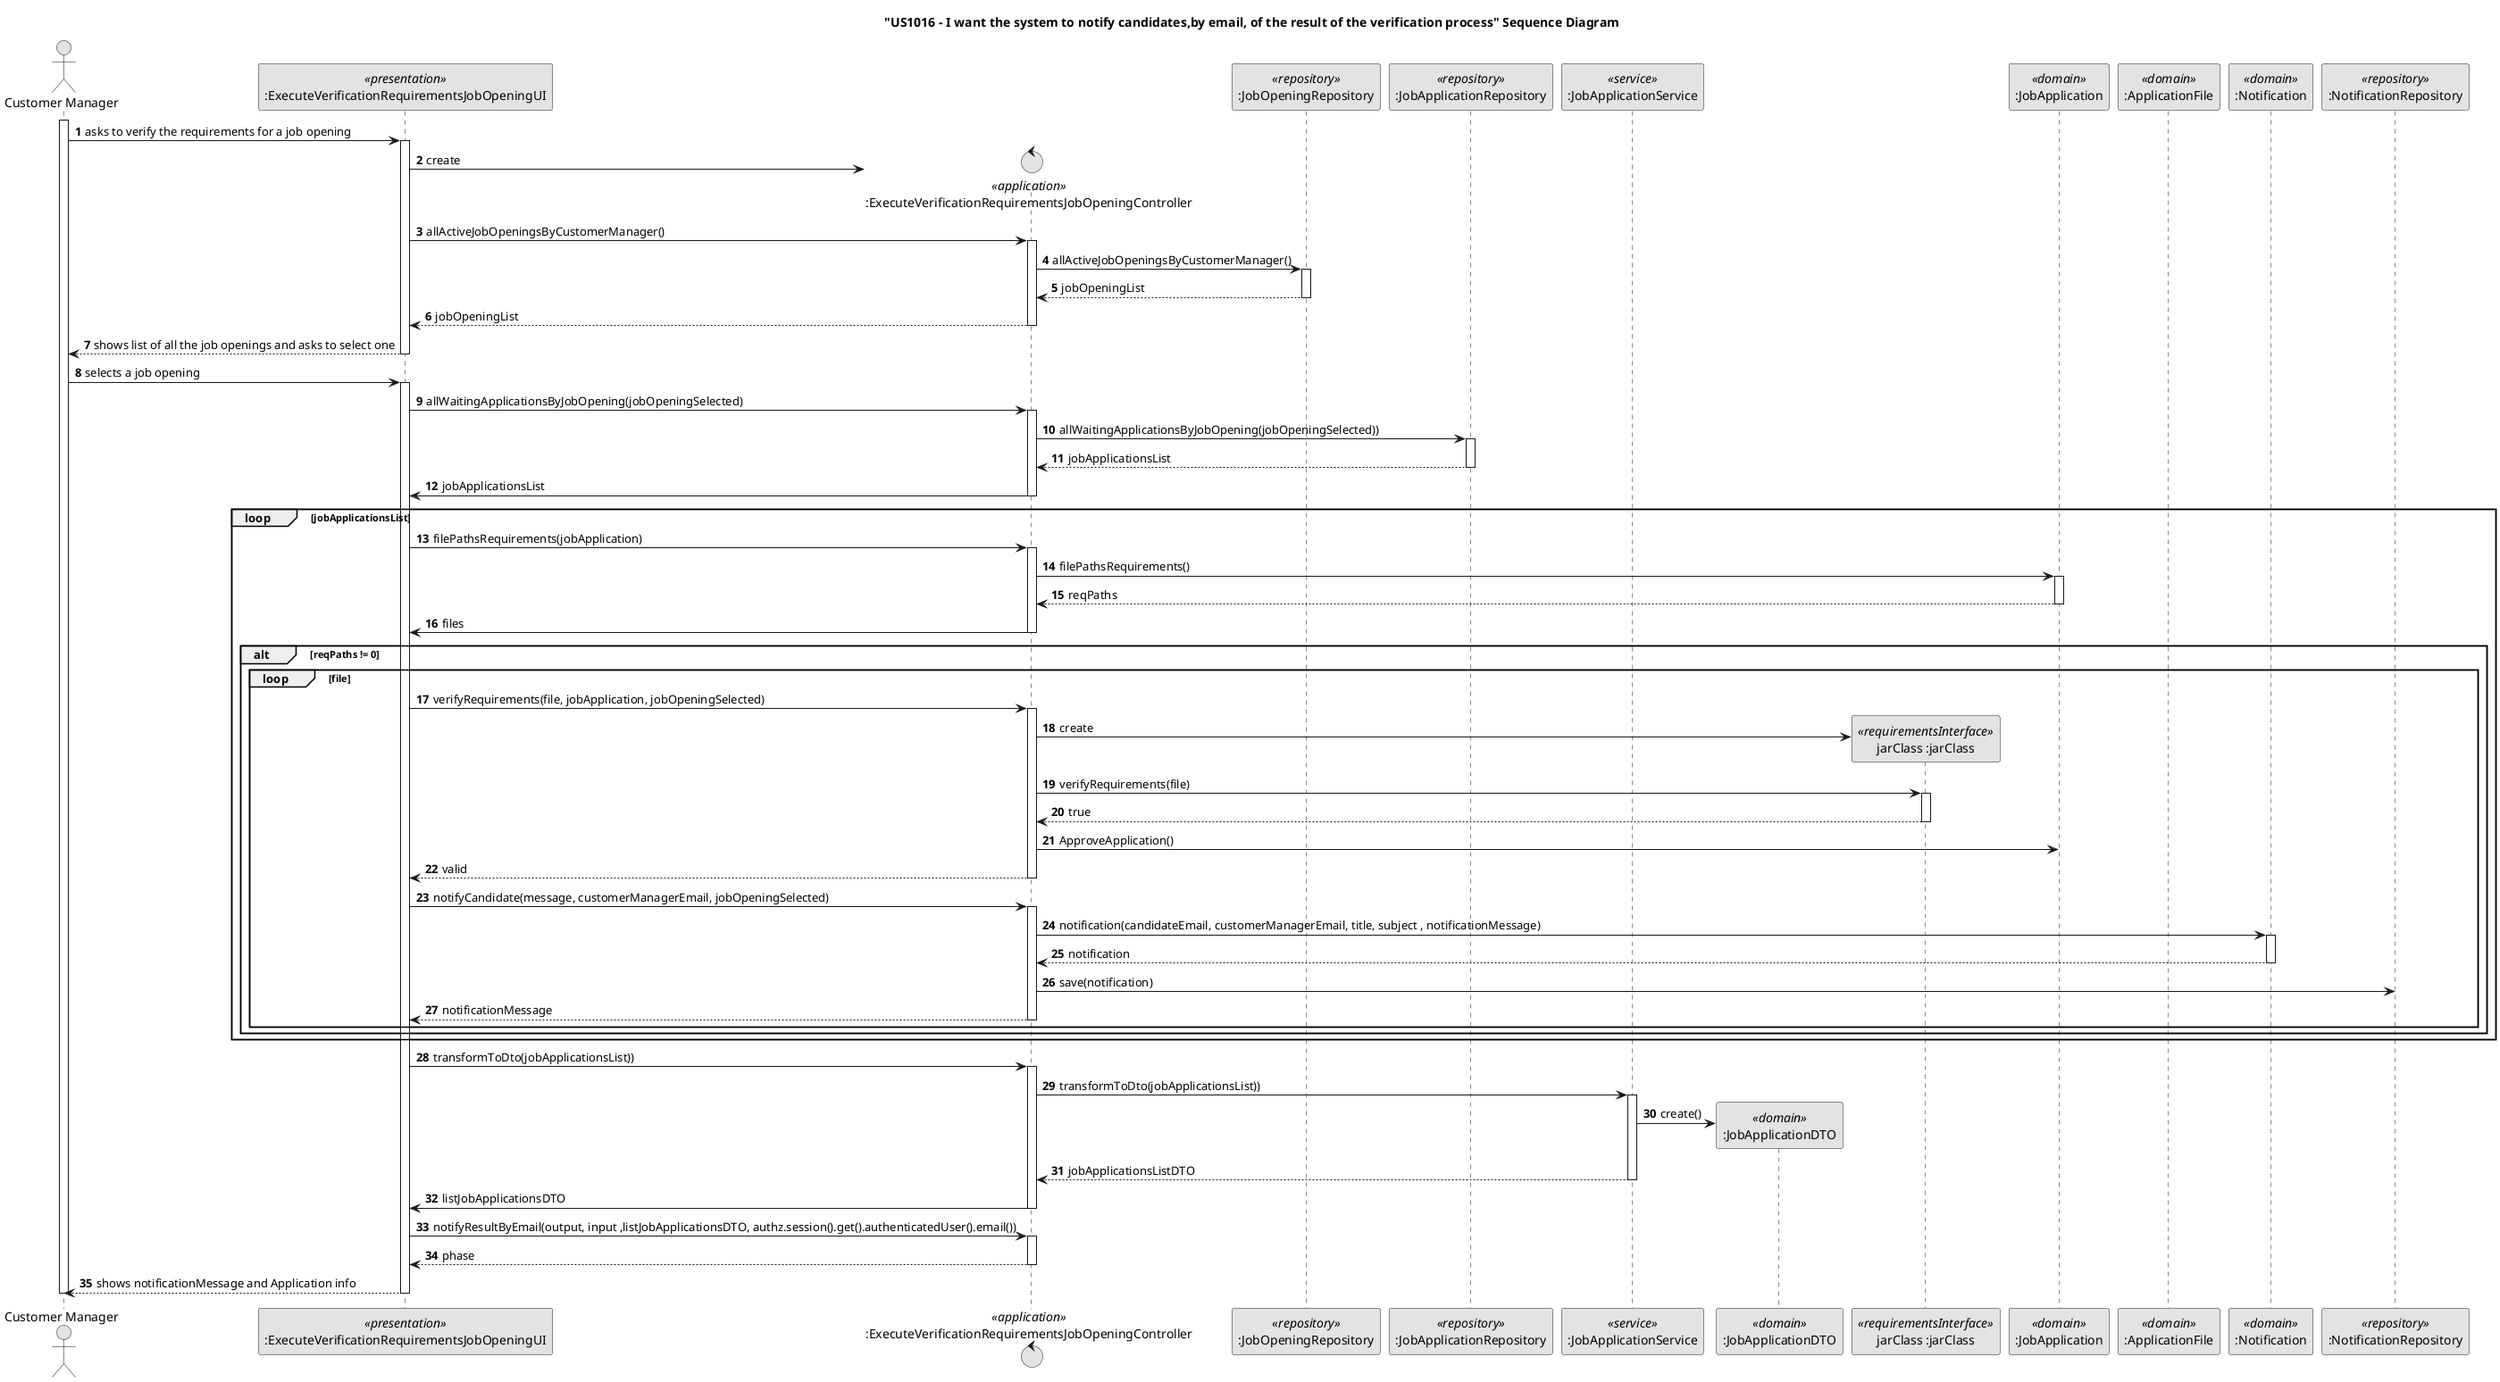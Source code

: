 @startuml
skinparam monochrome true
skinparam packageStyle rectangle
skinparam shadowing false

autonumber

title "US1016 - I want the system to notify candidates,by email, of the result of the verification process" Sequence Diagram
'hide footbox
actor "Customer Manager" as CM
participant ":ExecuteVerificationRequirementsJobOpeningUI" as UI <<presentation>>
control ":ExecuteVerificationRequirementsJobOpeningController" as CTRL <<application>>
participant ":JobOpeningRepository" as JobOpeningRepository  <<repository>>
participant ":JobApplicationRepository" as JobApplicationRepository  <<repository>>
participant ":JobApplicationService" as SRV <<service>>
participant ":JobApplicationDTO" as DTO <<domain>>
participant "jarClass :jarClass" as JAR <<requirementsInterface>>
participant ":JobApplication" as JobApplication <<domain>>
participant ":ApplicationFile" as ApplicationFile <<domain>>
participant ":Notification" as Notification <<domain>>
participant ":NotificationRepository" as NotificationRepository  <<repository>>

activate CM

    CM -> UI : asks to verify the requirements for a job opening

    activate UI

        UI -> CTRL** : create


        UI -> CTRL : allActiveJobOpeningsByCustomerManager()

    activate CTRL
               CTRL-> JobOpeningRepository : allActiveJobOpeningsByCustomerManager()

               activate JobOpeningRepository

               JobOpeningRepository--> CTRL : jobOpeningList

               deactivate JobOpeningRepository

               CTRL--> UI : jobOpeningList

           deactivate CTRL




        UI --> CM : shows list of all the job openings and asks to select one

    deactivate UI

    CM -> UI : selects a job opening
    activate UI

        UI->CTRL : allWaitingApplicationsByJobOpening(jobOpeningSelected)
        activate CTRL

        CTRL-> JobApplicationRepository : allWaitingApplicationsByJobOpening(jobOpeningSelected))

                activate JobApplicationRepository

               JobApplicationRepository--> CTRL : jobApplicationsList

               deactivate JobApplicationRepository

               CTRL->UI: jobApplicationsList

               deactivate CTRL

        loop jobApplicationsList

        UI->CTRL: filePathsRequirements(jobApplication)
        activate CTRL

        CTRL-> JobApplication : filePathsRequirements()

        activate JobApplication
        JobApplication--> CTRL: reqPaths
        deactivate JobApplication

         CTRL->UI: files

        deactivate CTRL

        alt reqPaths != 0
        loop file

        UI->CTRL: verifyRequirements(file, jobApplication, jobOpeningSelected)
                activate CTRL

                    CTRL -> JAR** : create
                    CTRL -> JAR: verifyRequirements(file)
                    activate JAR
                    JAR --> CTRL : true
                    deactivate JAR

                    CTRL->JobApplication:ApproveApplication()

                    CTRL-->UI : valid

                    deactivate CTRL


                    UI->CTRL: notifyCandidate(message, customerManagerEmail, jobOpeningSelected)
                    activate CTRL

                    CTRL->Notification : notification(candidateEmail, customerManagerEmail, title, subject , notificationMessage)

                    activate Notification

                    Notification-->CTRL : notification

                    deactivate Notification


                    CTRL->NotificationRepository : save(notification)


                    CTRL-->UI: notificationMessage

                    deactivate CTRL


        end loop
        end alt

       end loop


UI->CTRL : transformToDto(jobApplicationsList))
        activate CTRL

        CTRL-> SRV : transformToDto(jobApplicationsList))

                activate SRV

SRV -> DTO**: create()
               SRV--> CTRL : jobApplicationsListDTO

               deactivate SRV


               CTRL->UI: listJobApplicationsDTO

               deactivate CTRL

        deactivate CTRL

UI -> CTRL : notifyResultByEmail(output, input ,listJobApplicationsDTO, authz.session().get().authenticatedUser().email())
activate CTRL

CTRL --> UI : phase

deactivate CTRL
        UI --> CM : shows notificationMessage and Application info

    deactivate UI



    deactivate UI
deactivate CM

@enduml